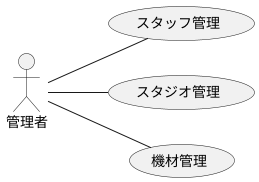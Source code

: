 @startuml BusinessUsecase

left to right direction

actor 管理者

管理者 -- (スタッフ管理)
管理者 -- (スタジオ管理)
管理者 -- (機材管理)

@enduml
